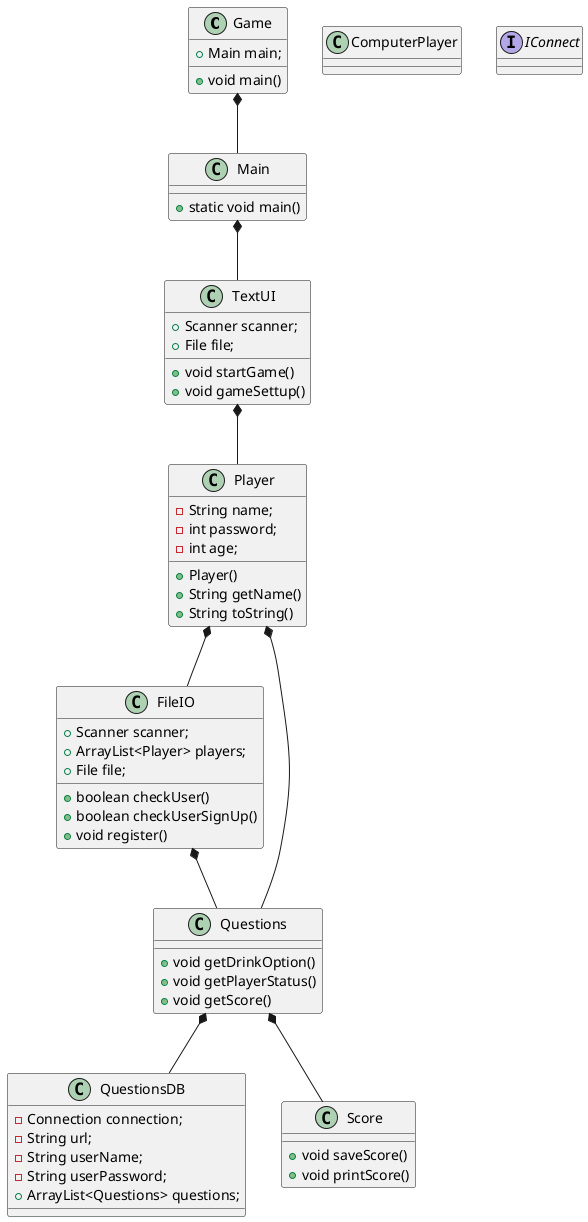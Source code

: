 @startuml

class Game
class Main
class FileIO
class TextUI
class Player
class ComputerPlayer
class Questions
class QuestionsDB
class Score
interface IConnect

Game *-- Main
Main *-- TextUI
TextUI *-- Player
Player *-- Questions
Questions *-- QuestionsDB
Player *-- FileIO
FileIO *-- Questions
Questions *-- Score

Game : + Main main;
Game : + void main()

Main : + static void main()

TextUI : + Scanner scanner;
TextUI : + File file;
TextUI : + void startGame()
TextUI : + void gameSettup()

QuestionsDB : - Connection connection;
QuestionsDB : - String url;
QuestionsDB : - String userName;
QuestionsDB : - String userPassword;
QuestionsDB : + ArrayList<Questions> questions;

Player : - String name;
Player : - int password;
Player : - int age;
Player : + Player()
Player : + String getName()
Player : + String toString()

FileIO : + Scanner scanner;
FileIO : + ArrayList<Player> players;
FileIO : + File file;
FileIO : + boolean checkUser()
FileIO : + boolean checkUserSignUp()
FileIO : + void register()

Questions : + void getDrinkOption()
Questions : + void getPlayerStatus()
Questions : + void getScore()

Score : + void saveScore()
Score : + void printScore()

@enduml